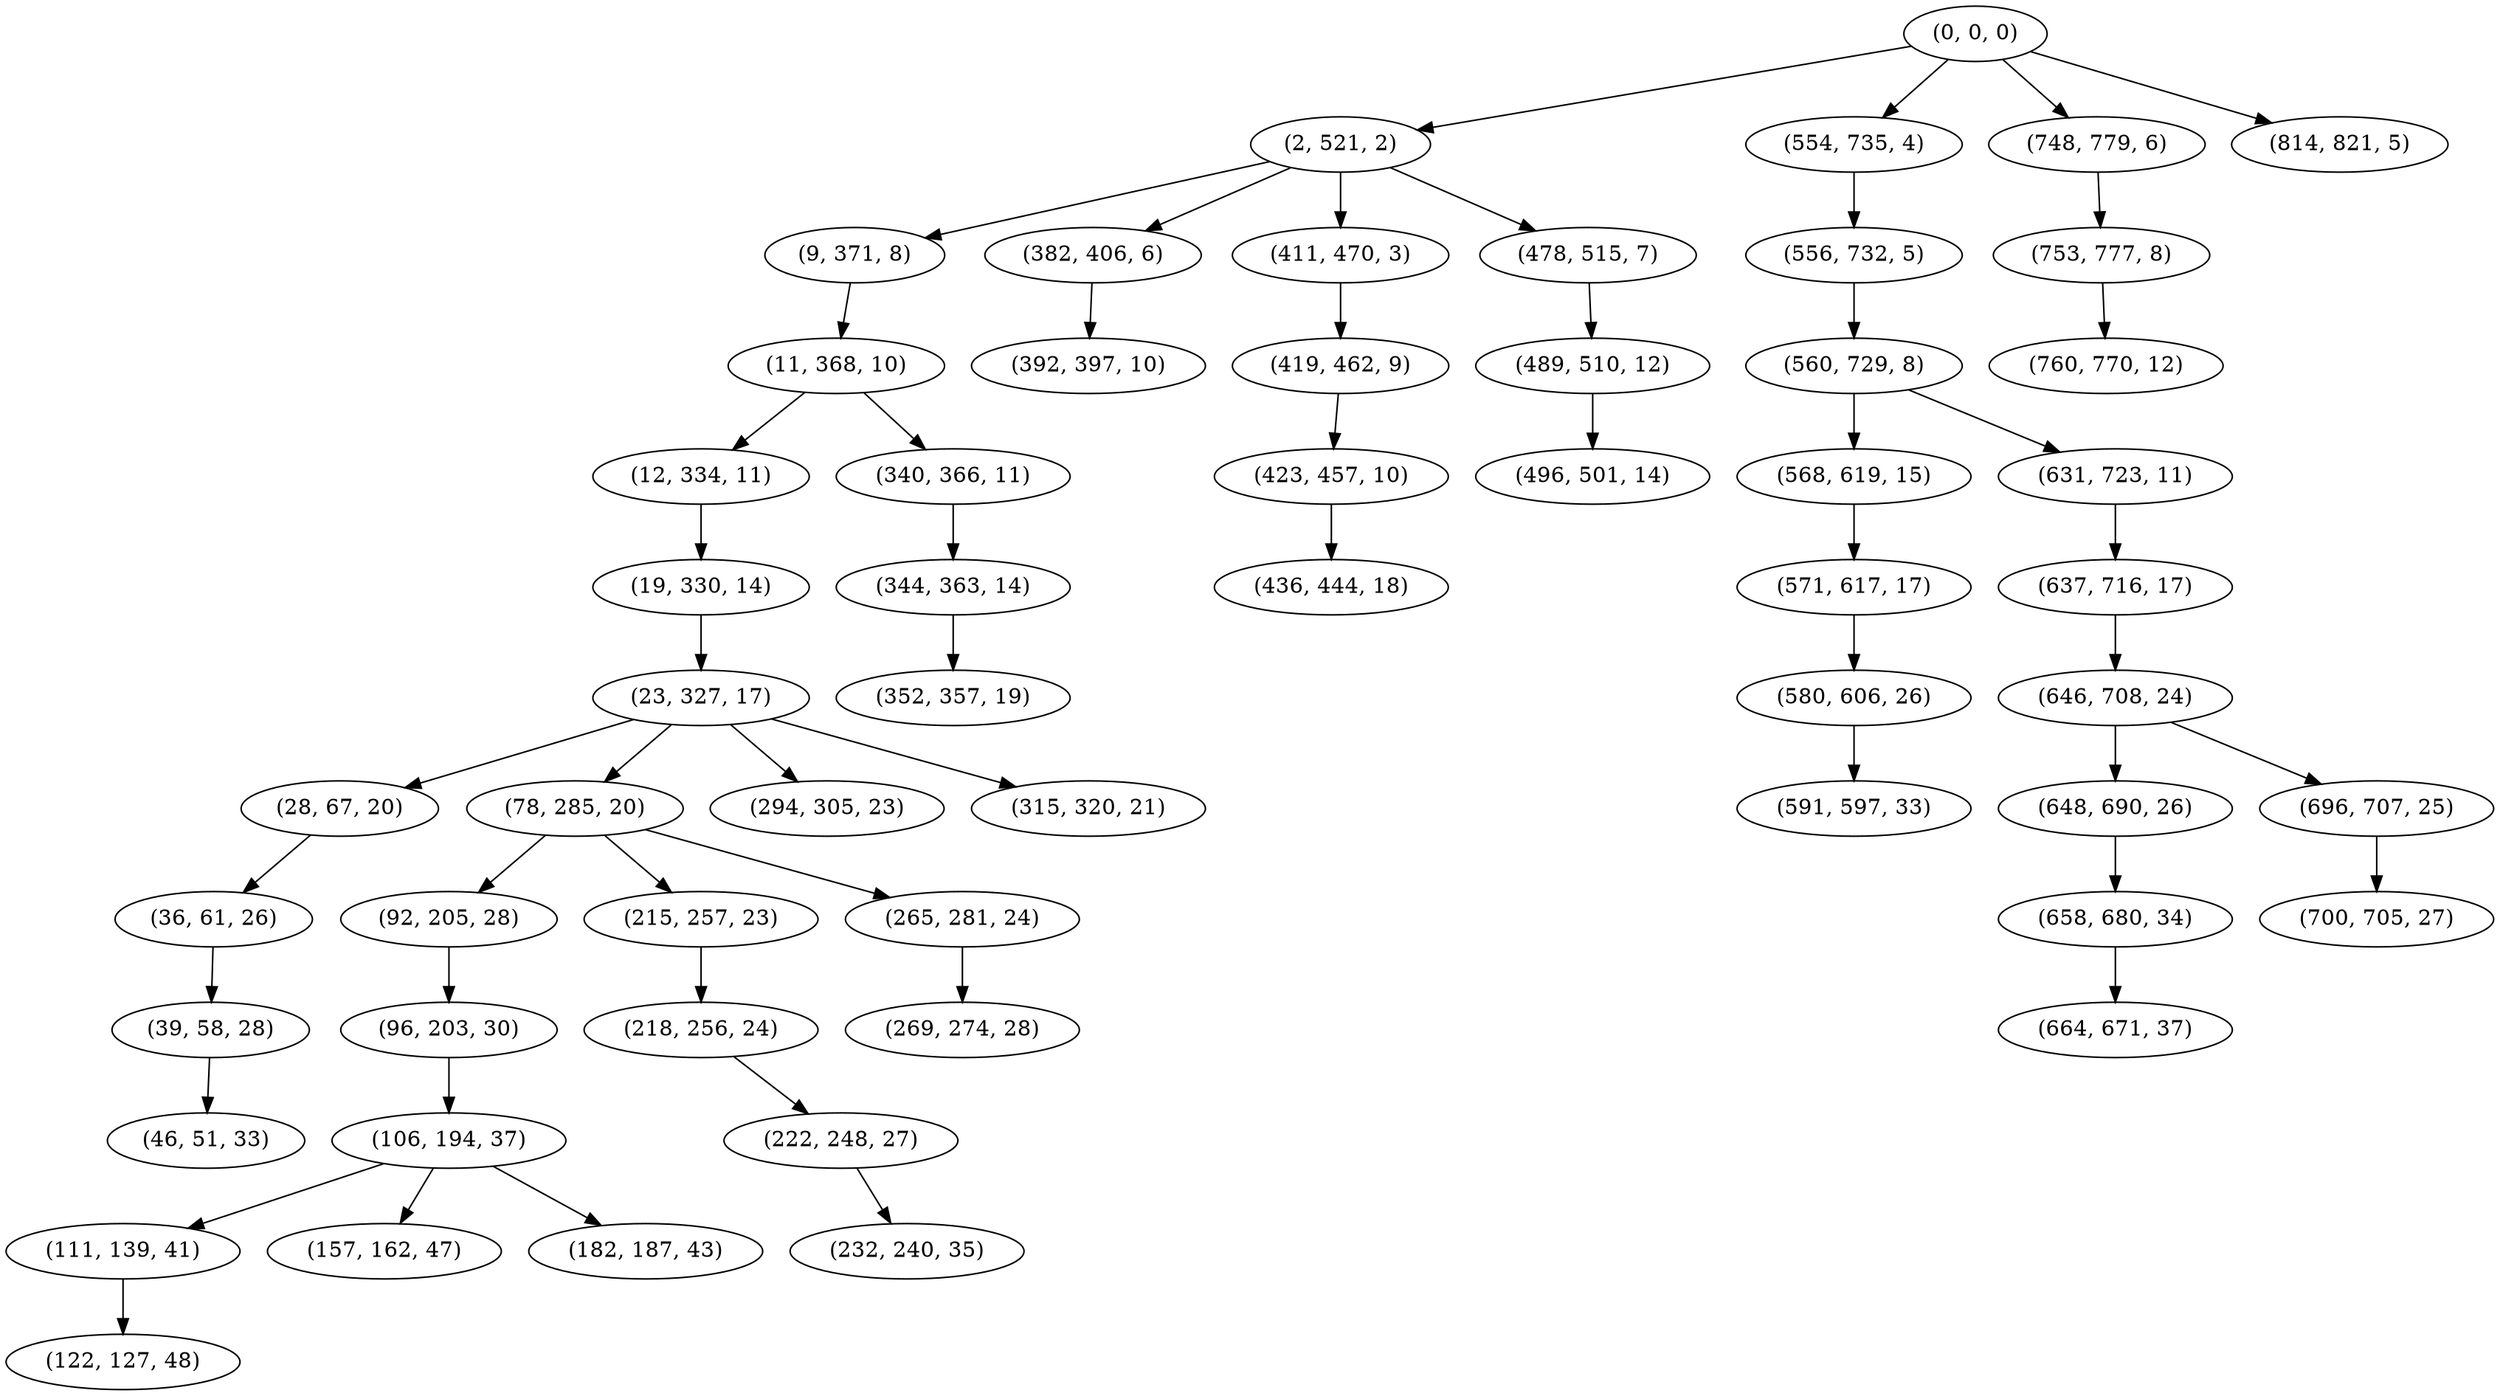 digraph tree {
    "(0, 0, 0)";
    "(2, 521, 2)";
    "(9, 371, 8)";
    "(11, 368, 10)";
    "(12, 334, 11)";
    "(19, 330, 14)";
    "(23, 327, 17)";
    "(28, 67, 20)";
    "(36, 61, 26)";
    "(39, 58, 28)";
    "(46, 51, 33)";
    "(78, 285, 20)";
    "(92, 205, 28)";
    "(96, 203, 30)";
    "(106, 194, 37)";
    "(111, 139, 41)";
    "(122, 127, 48)";
    "(157, 162, 47)";
    "(182, 187, 43)";
    "(215, 257, 23)";
    "(218, 256, 24)";
    "(222, 248, 27)";
    "(232, 240, 35)";
    "(265, 281, 24)";
    "(269, 274, 28)";
    "(294, 305, 23)";
    "(315, 320, 21)";
    "(340, 366, 11)";
    "(344, 363, 14)";
    "(352, 357, 19)";
    "(382, 406, 6)";
    "(392, 397, 10)";
    "(411, 470, 3)";
    "(419, 462, 9)";
    "(423, 457, 10)";
    "(436, 444, 18)";
    "(478, 515, 7)";
    "(489, 510, 12)";
    "(496, 501, 14)";
    "(554, 735, 4)";
    "(556, 732, 5)";
    "(560, 729, 8)";
    "(568, 619, 15)";
    "(571, 617, 17)";
    "(580, 606, 26)";
    "(591, 597, 33)";
    "(631, 723, 11)";
    "(637, 716, 17)";
    "(646, 708, 24)";
    "(648, 690, 26)";
    "(658, 680, 34)";
    "(664, 671, 37)";
    "(696, 707, 25)";
    "(700, 705, 27)";
    "(748, 779, 6)";
    "(753, 777, 8)";
    "(760, 770, 12)";
    "(814, 821, 5)";
    "(0, 0, 0)" -> "(2, 521, 2)";
    "(0, 0, 0)" -> "(554, 735, 4)";
    "(0, 0, 0)" -> "(748, 779, 6)";
    "(0, 0, 0)" -> "(814, 821, 5)";
    "(2, 521, 2)" -> "(9, 371, 8)";
    "(2, 521, 2)" -> "(382, 406, 6)";
    "(2, 521, 2)" -> "(411, 470, 3)";
    "(2, 521, 2)" -> "(478, 515, 7)";
    "(9, 371, 8)" -> "(11, 368, 10)";
    "(11, 368, 10)" -> "(12, 334, 11)";
    "(11, 368, 10)" -> "(340, 366, 11)";
    "(12, 334, 11)" -> "(19, 330, 14)";
    "(19, 330, 14)" -> "(23, 327, 17)";
    "(23, 327, 17)" -> "(28, 67, 20)";
    "(23, 327, 17)" -> "(78, 285, 20)";
    "(23, 327, 17)" -> "(294, 305, 23)";
    "(23, 327, 17)" -> "(315, 320, 21)";
    "(28, 67, 20)" -> "(36, 61, 26)";
    "(36, 61, 26)" -> "(39, 58, 28)";
    "(39, 58, 28)" -> "(46, 51, 33)";
    "(78, 285, 20)" -> "(92, 205, 28)";
    "(78, 285, 20)" -> "(215, 257, 23)";
    "(78, 285, 20)" -> "(265, 281, 24)";
    "(92, 205, 28)" -> "(96, 203, 30)";
    "(96, 203, 30)" -> "(106, 194, 37)";
    "(106, 194, 37)" -> "(111, 139, 41)";
    "(106, 194, 37)" -> "(157, 162, 47)";
    "(106, 194, 37)" -> "(182, 187, 43)";
    "(111, 139, 41)" -> "(122, 127, 48)";
    "(215, 257, 23)" -> "(218, 256, 24)";
    "(218, 256, 24)" -> "(222, 248, 27)";
    "(222, 248, 27)" -> "(232, 240, 35)";
    "(265, 281, 24)" -> "(269, 274, 28)";
    "(340, 366, 11)" -> "(344, 363, 14)";
    "(344, 363, 14)" -> "(352, 357, 19)";
    "(382, 406, 6)" -> "(392, 397, 10)";
    "(411, 470, 3)" -> "(419, 462, 9)";
    "(419, 462, 9)" -> "(423, 457, 10)";
    "(423, 457, 10)" -> "(436, 444, 18)";
    "(478, 515, 7)" -> "(489, 510, 12)";
    "(489, 510, 12)" -> "(496, 501, 14)";
    "(554, 735, 4)" -> "(556, 732, 5)";
    "(556, 732, 5)" -> "(560, 729, 8)";
    "(560, 729, 8)" -> "(568, 619, 15)";
    "(560, 729, 8)" -> "(631, 723, 11)";
    "(568, 619, 15)" -> "(571, 617, 17)";
    "(571, 617, 17)" -> "(580, 606, 26)";
    "(580, 606, 26)" -> "(591, 597, 33)";
    "(631, 723, 11)" -> "(637, 716, 17)";
    "(637, 716, 17)" -> "(646, 708, 24)";
    "(646, 708, 24)" -> "(648, 690, 26)";
    "(646, 708, 24)" -> "(696, 707, 25)";
    "(648, 690, 26)" -> "(658, 680, 34)";
    "(658, 680, 34)" -> "(664, 671, 37)";
    "(696, 707, 25)" -> "(700, 705, 27)";
    "(748, 779, 6)" -> "(753, 777, 8)";
    "(753, 777, 8)" -> "(760, 770, 12)";
}
